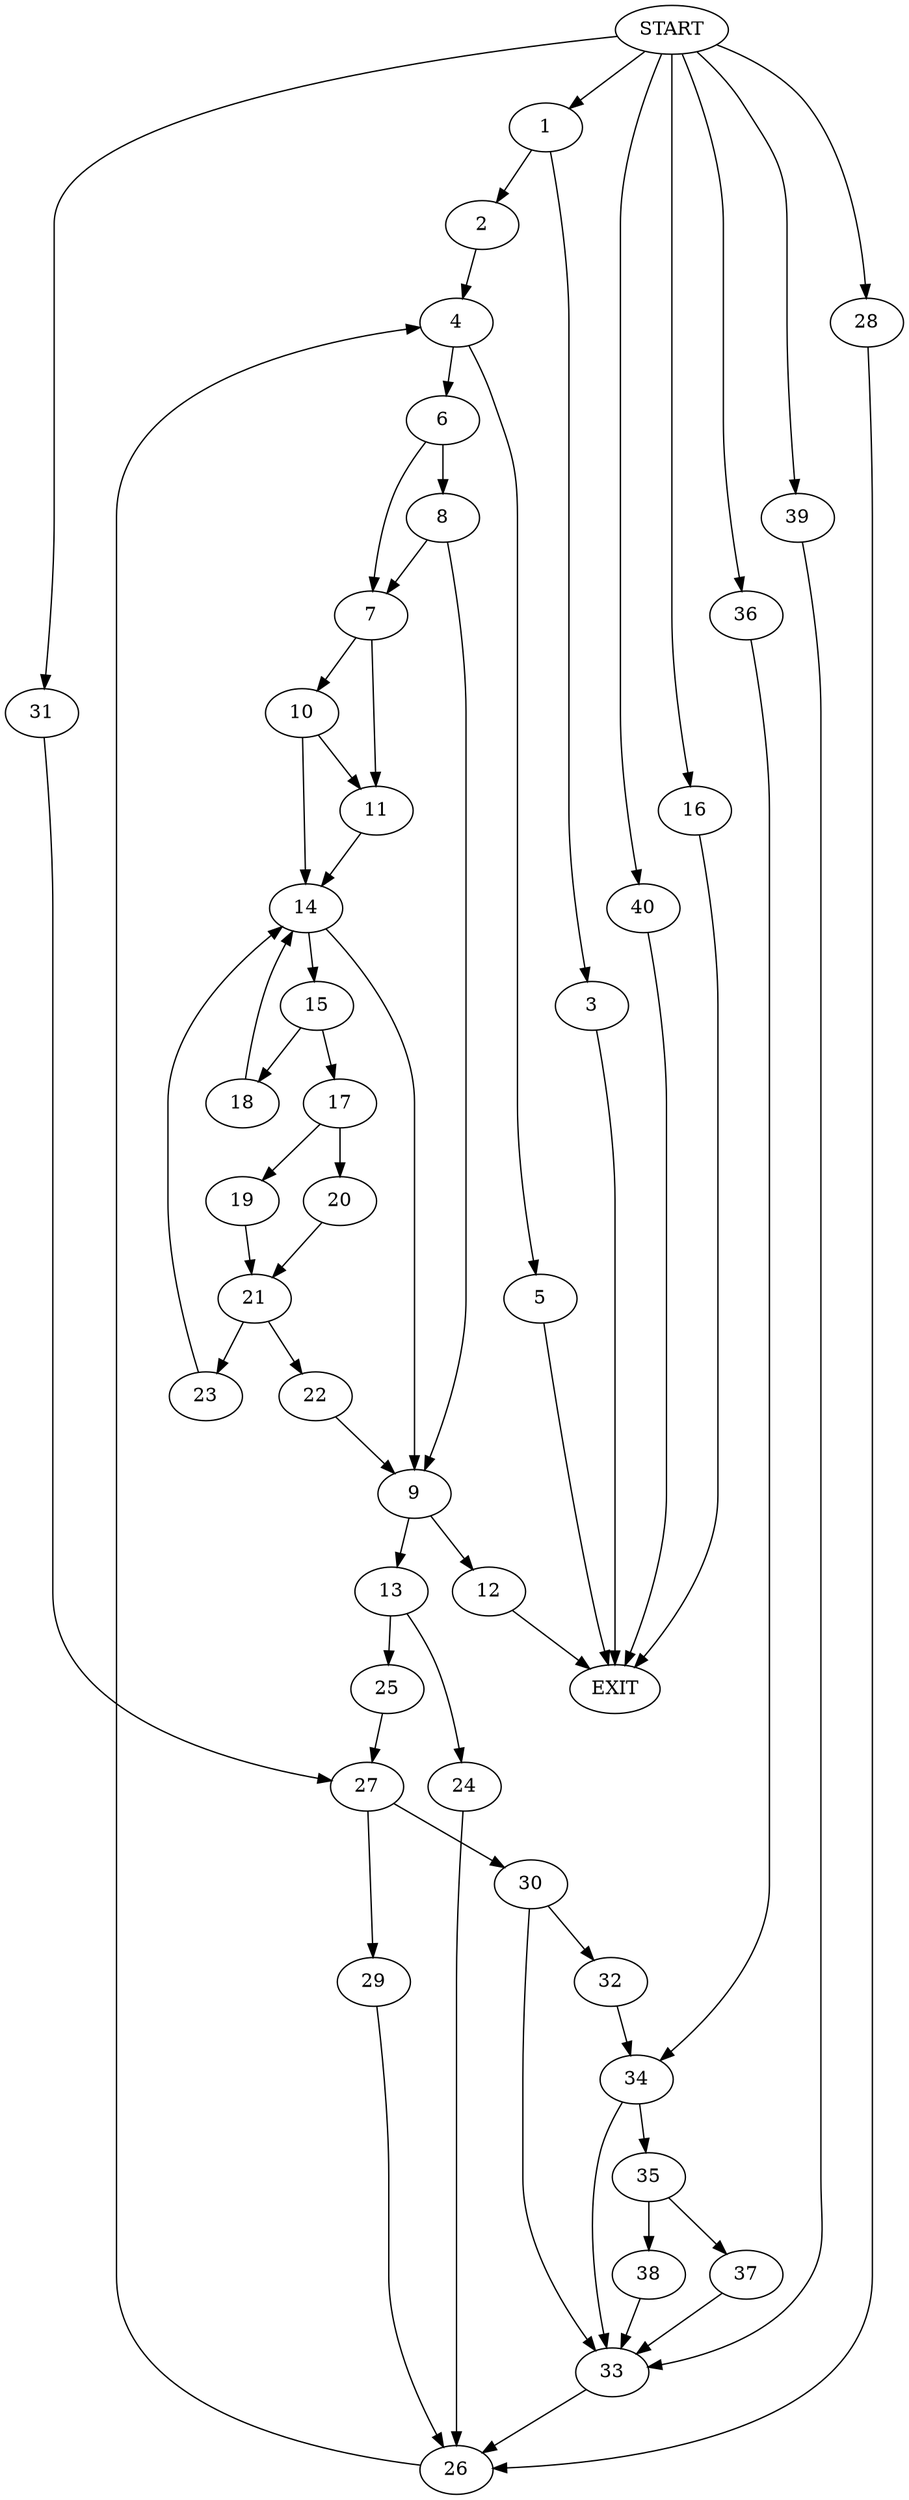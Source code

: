digraph {
0 [label="START"]
41 [label="EXIT"]
0 -> 1
1 -> 2
1 -> 3
2 -> 4
3 -> 41
4 -> 5
4 -> 6
6 -> 7
6 -> 8
5 -> 41
8 -> 9
8 -> 7
7 -> 10
7 -> 11
9 -> 12
9 -> 13
10 -> 14
10 -> 11
11 -> 14
14 -> 9
14 -> 15
0 -> 16
16 -> 41
15 -> 17
15 -> 18
17 -> 19
17 -> 20
18 -> 14
19 -> 21
20 -> 21
21 -> 22
21 -> 23
23 -> 14
22 -> 9
12 -> 41
13 -> 24
13 -> 25
24 -> 26
25 -> 27
0 -> 28
28 -> 26
26 -> 4
27 -> 29
27 -> 30
0 -> 31
31 -> 27
29 -> 26
30 -> 32
30 -> 33
32 -> 34
33 -> 26
34 -> 33
34 -> 35
0 -> 36
36 -> 34
35 -> 37
35 -> 38
38 -> 33
37 -> 33
0 -> 39
39 -> 33
0 -> 40
40 -> 41
}
